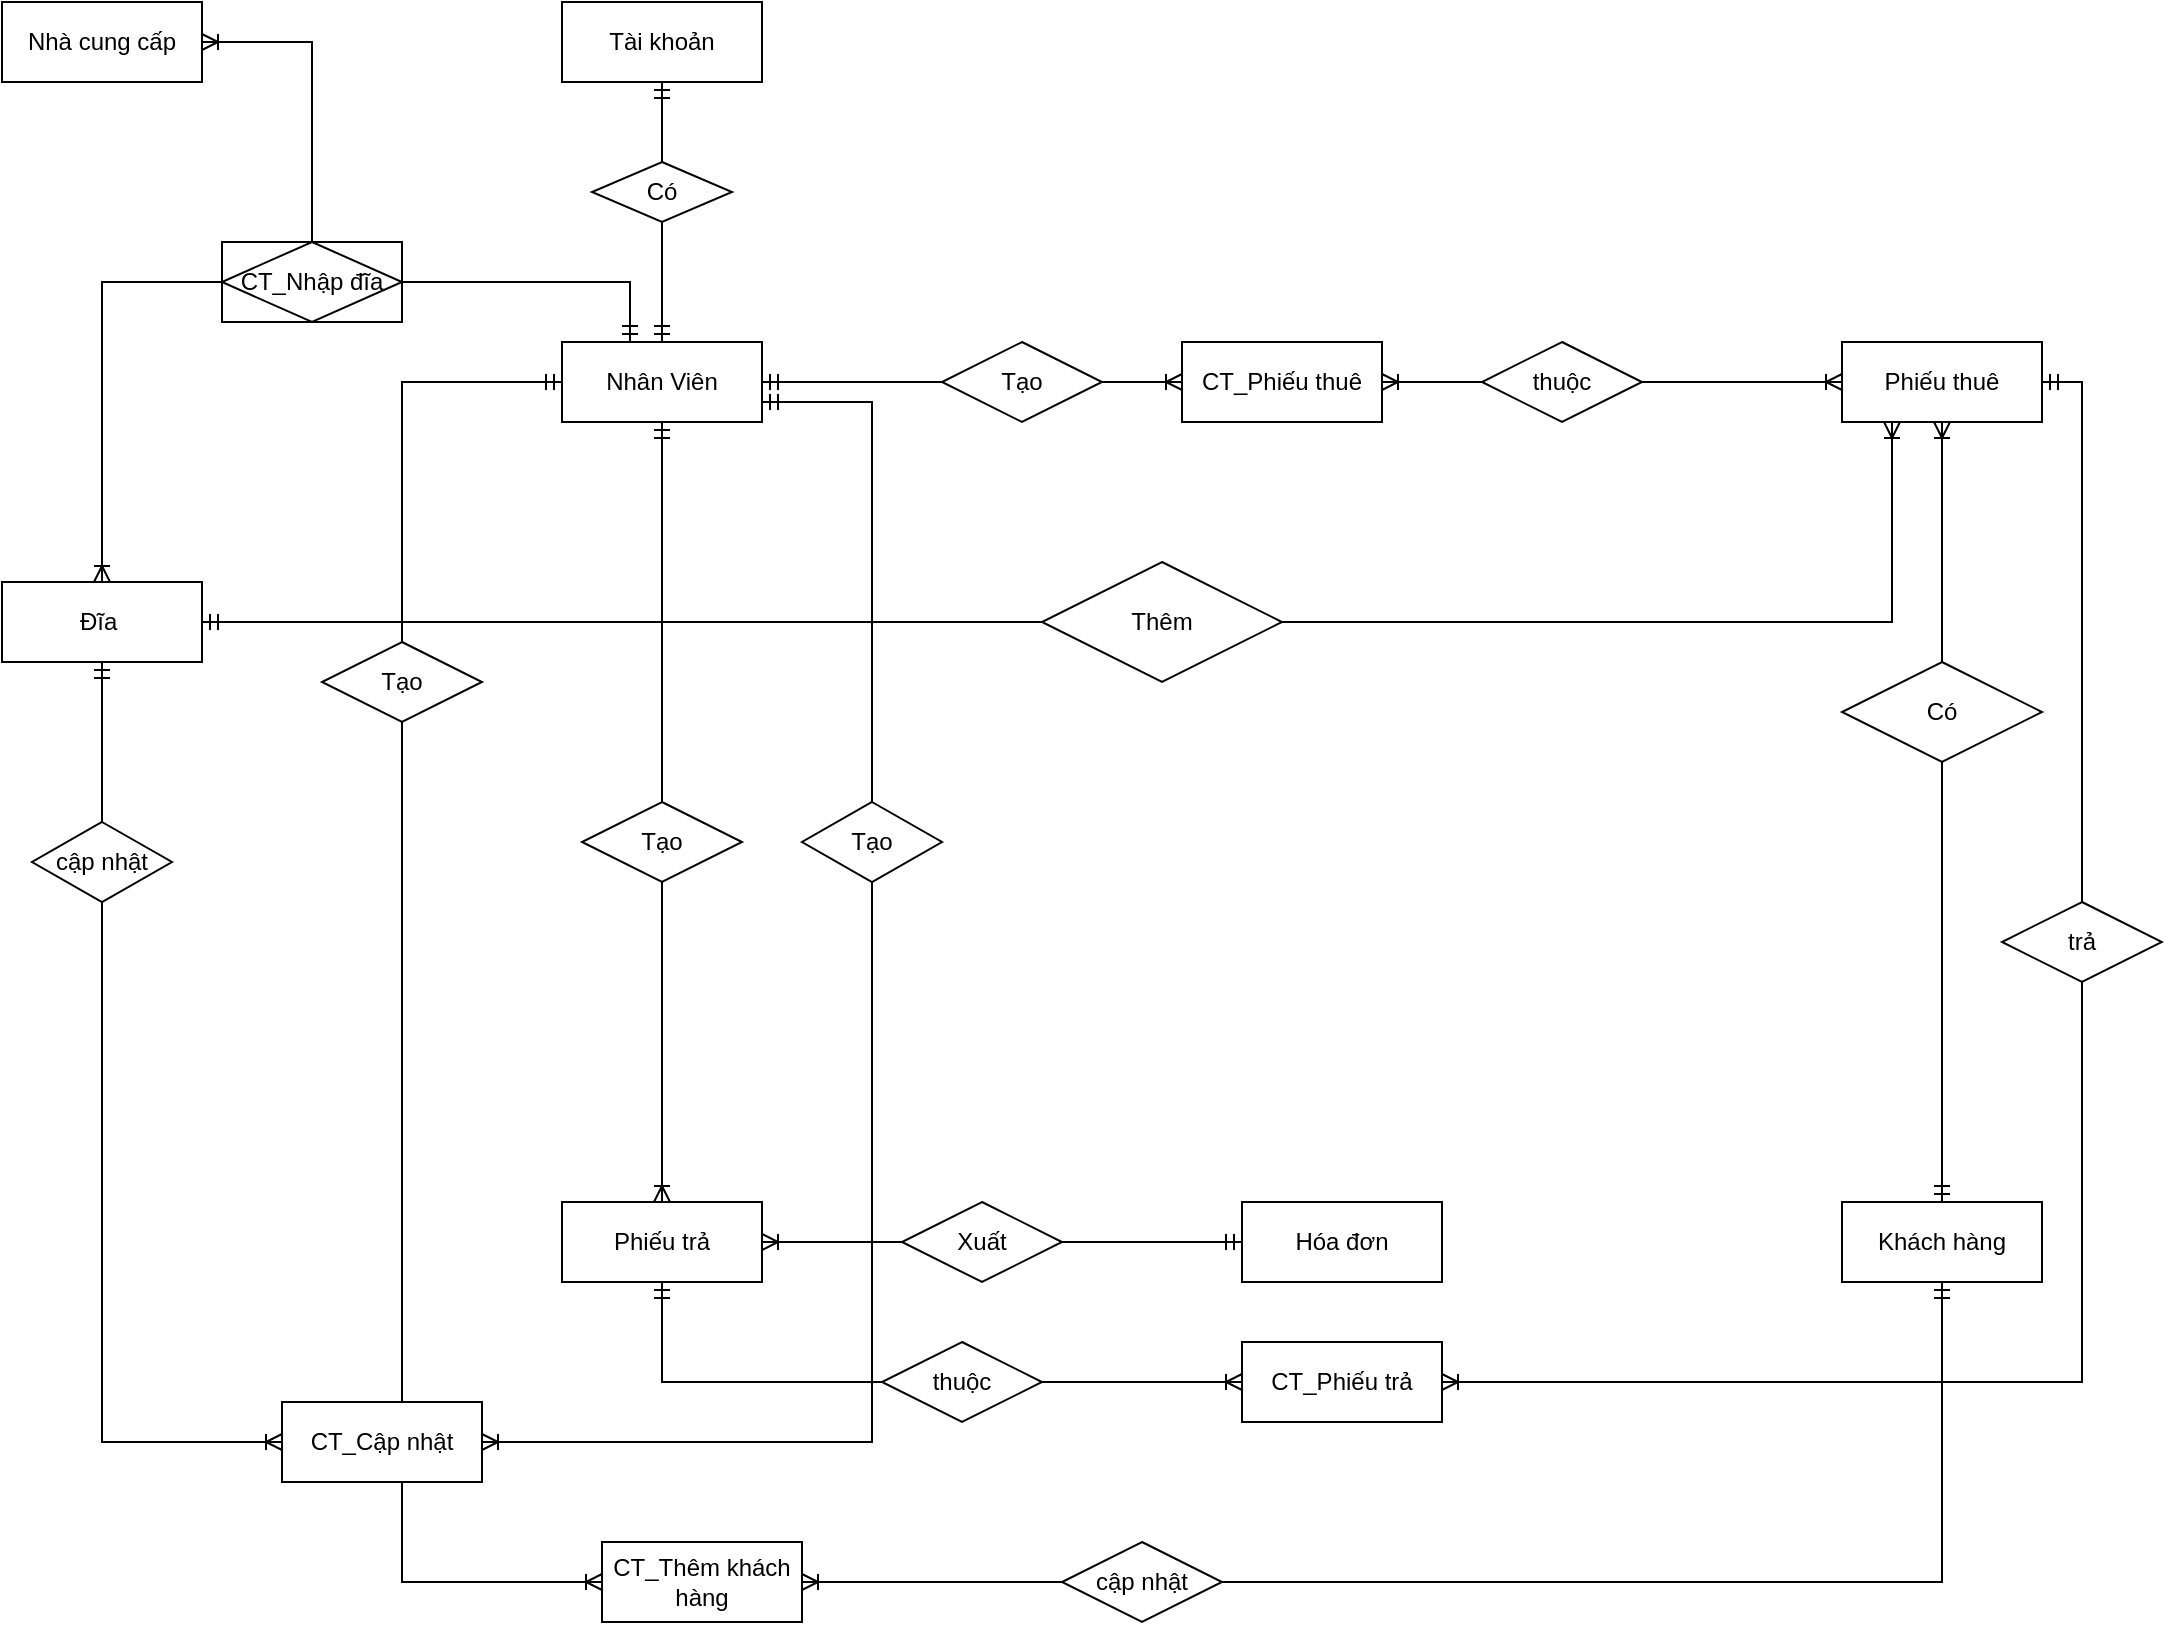 <mxfile version="23.1.5" type="device">
  <diagram name="Page-1" id="2uE6KFjSqUaOM7JCOi1Q">
    <mxGraphModel dx="1050" dy="621" grid="1" gridSize="10" guides="1" tooltips="1" connect="1" arrows="1" fold="1" page="1" pageScale="1" pageWidth="850" pageHeight="1100" math="0" shadow="0">
      <root>
        <mxCell id="0" />
        <mxCell id="1" parent="0" />
        <mxCell id="u0pqDIgcjmRj2BkZ3sN5-1" value="Nhân Viên" style="whiteSpace=wrap;html=1;align=center;" parent="1" vertex="1">
          <mxGeometry x="400" y="280" width="100" height="40" as="geometry" />
        </mxCell>
        <mxCell id="u0pqDIgcjmRj2BkZ3sN5-2" value="Đĩa&amp;nbsp;" style="whiteSpace=wrap;html=1;align=center;" parent="1" vertex="1">
          <mxGeometry x="120" y="400" width="100" height="40" as="geometry" />
        </mxCell>
        <mxCell id="u0pqDIgcjmRj2BkZ3sN5-3" value="Khách hàng" style="whiteSpace=wrap;html=1;align=center;" parent="1" vertex="1">
          <mxGeometry x="1040" y="710" width="100" height="40" as="geometry" />
        </mxCell>
        <mxCell id="u0pqDIgcjmRj2BkZ3sN5-4" value="Tài khoản" style="whiteSpace=wrap;html=1;align=center;" parent="1" vertex="1">
          <mxGeometry x="400" y="110" width="100" height="40" as="geometry" />
        </mxCell>
        <mxCell id="u0pqDIgcjmRj2BkZ3sN5-7" style="edgeStyle=orthogonalEdgeStyle;rounded=0;orthogonalLoop=1;jettySize=auto;html=1;exitX=0.5;exitY=1;exitDx=0;exitDy=0;entryX=0.5;entryY=0;entryDx=0;entryDy=0;endArrow=ERmandOne;endFill=0;" parent="1" source="u0pqDIgcjmRj2BkZ3sN5-5" target="u0pqDIgcjmRj2BkZ3sN5-1" edge="1">
          <mxGeometry relative="1" as="geometry" />
        </mxCell>
        <mxCell id="u0pqDIgcjmRj2BkZ3sN5-8" style="edgeStyle=orthogonalEdgeStyle;rounded=0;orthogonalLoop=1;jettySize=auto;html=1;exitX=0.5;exitY=0;exitDx=0;exitDy=0;entryX=0.5;entryY=1;entryDx=0;entryDy=0;endArrow=ERmandOne;endFill=0;" parent="1" source="u0pqDIgcjmRj2BkZ3sN5-5" target="u0pqDIgcjmRj2BkZ3sN5-4" edge="1">
          <mxGeometry relative="1" as="geometry" />
        </mxCell>
        <mxCell id="u0pqDIgcjmRj2BkZ3sN5-5" value="Có" style="shape=rhombus;perimeter=rhombusPerimeter;whiteSpace=wrap;html=1;align=center;" parent="1" vertex="1">
          <mxGeometry x="415" y="190" width="70" height="30" as="geometry" />
        </mxCell>
        <mxCell id="u0pqDIgcjmRj2BkZ3sN5-9" value="Nhà cung cấp" style="whiteSpace=wrap;html=1;align=center;" parent="1" vertex="1">
          <mxGeometry x="120" y="110" width="100" height="40" as="geometry" />
        </mxCell>
        <mxCell id="u0pqDIgcjmRj2BkZ3sN5-12" style="edgeStyle=orthogonalEdgeStyle;rounded=0;orthogonalLoop=1;jettySize=auto;html=1;exitX=0.5;exitY=0;exitDx=0;exitDy=0;entryX=1;entryY=0.5;entryDx=0;entryDy=0;endArrow=ERoneToMany;endFill=0;" parent="1" source="u0pqDIgcjmRj2BkZ3sN5-10" target="u0pqDIgcjmRj2BkZ3sN5-9" edge="1">
          <mxGeometry relative="1" as="geometry" />
        </mxCell>
        <mxCell id="u0pqDIgcjmRj2BkZ3sN5-13" style="edgeStyle=orthogonalEdgeStyle;rounded=0;orthogonalLoop=1;jettySize=auto;html=1;exitX=0;exitY=0.5;exitDx=0;exitDy=0;entryX=0.5;entryY=0;entryDx=0;entryDy=0;endArrow=ERoneToMany;endFill=0;" parent="1" source="u0pqDIgcjmRj2BkZ3sN5-10" target="u0pqDIgcjmRj2BkZ3sN5-2" edge="1">
          <mxGeometry relative="1" as="geometry" />
        </mxCell>
        <mxCell id="u0pqDIgcjmRj2BkZ3sN5-10" value="CT_Nhập đĩa" style="shape=associativeEntity;whiteSpace=wrap;html=1;align=center;" parent="1" vertex="1">
          <mxGeometry x="230" y="230" width="90" height="40" as="geometry" />
        </mxCell>
        <mxCell id="u0pqDIgcjmRj2BkZ3sN5-11" style="edgeStyle=orthogonalEdgeStyle;rounded=0;orthogonalLoop=1;jettySize=auto;html=1;exitX=1;exitY=0.5;exitDx=0;exitDy=0;entryX=0.34;entryY=0;entryDx=0;entryDy=0;entryPerimeter=0;endArrow=ERmandOne;endFill=0;" parent="1" source="u0pqDIgcjmRj2BkZ3sN5-10" target="u0pqDIgcjmRj2BkZ3sN5-1" edge="1">
          <mxGeometry relative="1" as="geometry" />
        </mxCell>
        <mxCell id="u0pqDIgcjmRj2BkZ3sN5-22" value="Phiếu thuê" style="whiteSpace=wrap;html=1;align=center;" parent="1" vertex="1">
          <mxGeometry x="1040" y="280" width="100" height="40" as="geometry" />
        </mxCell>
        <mxCell id="u0pqDIgcjmRj2BkZ3sN5-24" style="edgeStyle=orthogonalEdgeStyle;rounded=0;orthogonalLoop=1;jettySize=auto;html=1;exitX=0;exitY=0.5;exitDx=0;exitDy=0;entryX=1;entryY=0.5;entryDx=0;entryDy=0;endArrow=ERmandOne;endFill=0;" parent="1" source="T8XWc761dDylc2NOv8nj-16" target="u0pqDIgcjmRj2BkZ3sN5-1" edge="1">
          <mxGeometry relative="1" as="geometry">
            <mxPoint x="650" y="300" as="sourcePoint" />
          </mxGeometry>
        </mxCell>
        <mxCell id="u0pqDIgcjmRj2BkZ3sN5-25" style="edgeStyle=orthogonalEdgeStyle;rounded=0;orthogonalLoop=1;jettySize=auto;html=1;exitX=1;exitY=0.5;exitDx=0;exitDy=0;endArrow=ERoneToMany;endFill=0;" parent="1" source="T8XWc761dDylc2NOv8nj-19" target="u0pqDIgcjmRj2BkZ3sN5-22" edge="1">
          <mxGeometry relative="1" as="geometry">
            <mxPoint x="990" y="570" as="sourcePoint" />
          </mxGeometry>
        </mxCell>
        <mxCell id="u0pqDIgcjmRj2BkZ3sN5-27" style="edgeStyle=orthogonalEdgeStyle;rounded=0;orthogonalLoop=1;jettySize=auto;html=1;exitX=0;exitY=0.5;exitDx=0;exitDy=0;entryX=1;entryY=0.5;entryDx=0;entryDy=0;endArrow=ERmandOne;endFill=0;" parent="1" source="u0pqDIgcjmRj2BkZ3sN5-53" target="u0pqDIgcjmRj2BkZ3sN5-2" edge="1">
          <mxGeometry relative="1" as="geometry">
            <mxPoint x="645" y="420" as="sourcePoint" />
          </mxGeometry>
        </mxCell>
        <mxCell id="u0pqDIgcjmRj2BkZ3sN5-28" style="edgeStyle=orthogonalEdgeStyle;rounded=0;orthogonalLoop=1;jettySize=auto;html=1;exitX=1;exitY=0.5;exitDx=0;exitDy=0;entryX=0.25;entryY=1;entryDx=0;entryDy=0;endArrow=ERoneToMany;endFill=0;" parent="1" source="u0pqDIgcjmRj2BkZ3sN5-53" target="u0pqDIgcjmRj2BkZ3sN5-22" edge="1">
          <mxGeometry relative="1" as="geometry">
            <mxPoint x="735" y="420" as="sourcePoint" />
          </mxGeometry>
        </mxCell>
        <mxCell id="u0pqDIgcjmRj2BkZ3sN5-30" style="edgeStyle=orthogonalEdgeStyle;rounded=0;orthogonalLoop=1;jettySize=auto;html=1;exitX=0.5;exitY=1;exitDx=0;exitDy=0;entryX=0.5;entryY=0;entryDx=0;entryDy=0;endArrow=ERmandOne;endFill=0;" parent="1" source="u0pqDIgcjmRj2BkZ3sN5-29" target="u0pqDIgcjmRj2BkZ3sN5-3" edge="1">
          <mxGeometry relative="1" as="geometry" />
        </mxCell>
        <mxCell id="u0pqDIgcjmRj2BkZ3sN5-31" style="edgeStyle=orthogonalEdgeStyle;rounded=0;orthogonalLoop=1;jettySize=auto;html=1;exitX=0.5;exitY=0;exitDx=0;exitDy=0;entryX=0.5;entryY=1;entryDx=0;entryDy=0;endArrow=ERoneToMany;endFill=0;" parent="1" source="u0pqDIgcjmRj2BkZ3sN5-29" target="u0pqDIgcjmRj2BkZ3sN5-22" edge="1">
          <mxGeometry relative="1" as="geometry" />
        </mxCell>
        <mxCell id="u0pqDIgcjmRj2BkZ3sN5-29" value="Có" style="shape=rhombus;perimeter=rhombusPerimeter;whiteSpace=wrap;html=1;align=center;" parent="1" vertex="1">
          <mxGeometry x="1040" y="440" width="100" height="50" as="geometry" />
        </mxCell>
        <mxCell id="u0pqDIgcjmRj2BkZ3sN5-32" value="Phiếu trả" style="whiteSpace=wrap;html=1;align=center;" parent="1" vertex="1">
          <mxGeometry x="400" y="710" width="100" height="40" as="geometry" />
        </mxCell>
        <mxCell id="u0pqDIgcjmRj2BkZ3sN5-34" style="edgeStyle=orthogonalEdgeStyle;rounded=0;orthogonalLoop=1;jettySize=auto;html=1;exitX=0.5;exitY=0;exitDx=0;exitDy=0;entryX=0.5;entryY=1;entryDx=0;entryDy=0;endArrow=ERmandOne;endFill=0;" parent="1" source="u0pqDIgcjmRj2BkZ3sN5-33" target="u0pqDIgcjmRj2BkZ3sN5-1" edge="1">
          <mxGeometry relative="1" as="geometry" />
        </mxCell>
        <mxCell id="T8XWc761dDylc2NOv8nj-11" style="edgeStyle=orthogonalEdgeStyle;rounded=0;orthogonalLoop=1;jettySize=auto;html=1;exitX=0.5;exitY=1;exitDx=0;exitDy=0;entryX=0.5;entryY=0;entryDx=0;entryDy=0;endArrow=ERoneToMany;endFill=0;" parent="1" source="u0pqDIgcjmRj2BkZ3sN5-33" target="u0pqDIgcjmRj2BkZ3sN5-32" edge="1">
          <mxGeometry relative="1" as="geometry">
            <mxPoint x="450" y="510" as="targetPoint" />
          </mxGeometry>
        </mxCell>
        <mxCell id="u0pqDIgcjmRj2BkZ3sN5-33" value="Tạo" style="shape=rhombus;perimeter=rhombusPerimeter;whiteSpace=wrap;html=1;align=center;" parent="1" vertex="1">
          <mxGeometry x="410" y="510" width="80" height="40" as="geometry" />
        </mxCell>
        <mxCell id="u0pqDIgcjmRj2BkZ3sN5-37" style="edgeStyle=orthogonalEdgeStyle;rounded=0;orthogonalLoop=1;jettySize=auto;html=1;exitX=0;exitY=0.5;exitDx=0;exitDy=0;entryX=0.5;entryY=1;entryDx=0;entryDy=0;endArrow=ERmandOne;endFill=0;" parent="1" source="u0pqDIgcjmRj2BkZ3sN5-36" target="u0pqDIgcjmRj2BkZ3sN5-32" edge="1">
          <mxGeometry relative="1" as="geometry" />
        </mxCell>
        <mxCell id="V5PTFw7z7PmjXfzqSf7Q-5" style="edgeStyle=orthogonalEdgeStyle;rounded=0;orthogonalLoop=1;jettySize=auto;html=1;exitX=1;exitY=0.5;exitDx=0;exitDy=0;entryX=0;entryY=0.5;entryDx=0;entryDy=0;endArrow=ERoneToMany;endFill=0;" edge="1" parent="1" source="u0pqDIgcjmRj2BkZ3sN5-36" target="V5PTFw7z7PmjXfzqSf7Q-1">
          <mxGeometry relative="1" as="geometry" />
        </mxCell>
        <mxCell id="u0pqDIgcjmRj2BkZ3sN5-36" value="thuộc" style="shape=rhombus;perimeter=rhombusPerimeter;whiteSpace=wrap;html=1;align=center;" parent="1" vertex="1">
          <mxGeometry x="560" y="780" width="80" height="40" as="geometry" />
        </mxCell>
        <mxCell id="u0pqDIgcjmRj2BkZ3sN5-43" style="edgeStyle=orthogonalEdgeStyle;rounded=0;orthogonalLoop=1;jettySize=auto;html=1;exitX=0.5;exitY=0;exitDx=0;exitDy=0;entryX=0;entryY=0.5;entryDx=0;entryDy=0;endArrow=ERmandOne;endFill=0;" parent="1" source="u0pqDIgcjmRj2BkZ3sN5-42" target="u0pqDIgcjmRj2BkZ3sN5-1" edge="1">
          <mxGeometry relative="1" as="geometry" />
        </mxCell>
        <mxCell id="T8XWc761dDylc2NOv8nj-2" style="edgeStyle=orthogonalEdgeStyle;rounded=0;orthogonalLoop=1;jettySize=auto;html=1;exitX=0.5;exitY=1;exitDx=0;exitDy=0;entryX=0;entryY=0.5;entryDx=0;entryDy=0;endArrow=ERoneToMany;endFill=0;" parent="1" source="u0pqDIgcjmRj2BkZ3sN5-42" target="T8XWc761dDylc2NOv8nj-1" edge="1">
          <mxGeometry relative="1" as="geometry" />
        </mxCell>
        <mxCell id="u0pqDIgcjmRj2BkZ3sN5-42" value="Tạo" style="shape=rhombus;perimeter=rhombusPerimeter;whiteSpace=wrap;html=1;align=center;" parent="1" vertex="1">
          <mxGeometry x="280" y="430" width="80" height="40" as="geometry" />
        </mxCell>
        <mxCell id="u0pqDIgcjmRj2BkZ3sN5-46" value="CT_Cập nhật" style="whiteSpace=wrap;html=1;align=center;" parent="1" vertex="1">
          <mxGeometry x="260" y="810" width="100" height="40" as="geometry" />
        </mxCell>
        <mxCell id="u0pqDIgcjmRj2BkZ3sN5-48" style="edgeStyle=orthogonalEdgeStyle;rounded=0;orthogonalLoop=1;jettySize=auto;html=1;exitX=0.5;exitY=0;exitDx=0;exitDy=0;entryX=1;entryY=0.75;entryDx=0;entryDy=0;endArrow=ERmandOne;endFill=0;" parent="1" source="u0pqDIgcjmRj2BkZ3sN5-47" target="u0pqDIgcjmRj2BkZ3sN5-1" edge="1">
          <mxGeometry relative="1" as="geometry" />
        </mxCell>
        <mxCell id="u0pqDIgcjmRj2BkZ3sN5-49" style="edgeStyle=orthogonalEdgeStyle;rounded=0;orthogonalLoop=1;jettySize=auto;html=1;exitX=0.5;exitY=1;exitDx=0;exitDy=0;entryX=1;entryY=0.5;entryDx=0;entryDy=0;endArrow=ERoneToMany;endFill=0;" parent="1" source="u0pqDIgcjmRj2BkZ3sN5-47" target="u0pqDIgcjmRj2BkZ3sN5-46" edge="1">
          <mxGeometry relative="1" as="geometry" />
        </mxCell>
        <mxCell id="u0pqDIgcjmRj2BkZ3sN5-47" value="Tạo" style="shape=rhombus;perimeter=rhombusPerimeter;whiteSpace=wrap;html=1;align=center;" parent="1" vertex="1">
          <mxGeometry x="520" y="510" width="70" height="40" as="geometry" />
        </mxCell>
        <mxCell id="u0pqDIgcjmRj2BkZ3sN5-51" style="edgeStyle=orthogonalEdgeStyle;rounded=0;orthogonalLoop=1;jettySize=auto;html=1;exitX=0.5;exitY=1;exitDx=0;exitDy=0;entryX=0;entryY=0.5;entryDx=0;entryDy=0;endArrow=ERoneToMany;endFill=0;" parent="1" source="u0pqDIgcjmRj2BkZ3sN5-50" target="u0pqDIgcjmRj2BkZ3sN5-46" edge="1">
          <mxGeometry relative="1" as="geometry" />
        </mxCell>
        <mxCell id="u0pqDIgcjmRj2BkZ3sN5-52" style="edgeStyle=orthogonalEdgeStyle;rounded=0;orthogonalLoop=1;jettySize=auto;html=1;exitX=0.5;exitY=0;exitDx=0;exitDy=0;entryX=0.5;entryY=1;entryDx=0;entryDy=0;endArrow=ERmandOne;endFill=0;" parent="1" source="u0pqDIgcjmRj2BkZ3sN5-50" target="u0pqDIgcjmRj2BkZ3sN5-2" edge="1">
          <mxGeometry relative="1" as="geometry" />
        </mxCell>
        <mxCell id="u0pqDIgcjmRj2BkZ3sN5-50" value="cập nhật" style="shape=rhombus;perimeter=rhombusPerimeter;whiteSpace=wrap;html=1;align=center;" parent="1" vertex="1">
          <mxGeometry x="135" y="520" width="70" height="40" as="geometry" />
        </mxCell>
        <mxCell id="u0pqDIgcjmRj2BkZ3sN5-53" value="Thêm" style="shape=rhombus;perimeter=rhombusPerimeter;whiteSpace=wrap;html=1;align=center;" parent="1" vertex="1">
          <mxGeometry x="640" y="390" width="120" height="60" as="geometry" />
        </mxCell>
        <mxCell id="T8XWc761dDylc2NOv8nj-1" value="CT_Thêm khách hàng" style="whiteSpace=wrap;html=1;align=center;" parent="1" vertex="1">
          <mxGeometry x="420" y="880" width="100" height="40" as="geometry" />
        </mxCell>
        <mxCell id="T8XWc761dDylc2NOv8nj-4" style="edgeStyle=orthogonalEdgeStyle;rounded=0;orthogonalLoop=1;jettySize=auto;html=1;exitX=0;exitY=0.5;exitDx=0;exitDy=0;entryX=1;entryY=0.5;entryDx=0;entryDy=0;endArrow=ERoneToMany;endFill=0;" parent="1" source="T8XWc761dDylc2NOv8nj-3" target="T8XWc761dDylc2NOv8nj-1" edge="1">
          <mxGeometry relative="1" as="geometry" />
        </mxCell>
        <mxCell id="T8XWc761dDylc2NOv8nj-5" style="edgeStyle=orthogonalEdgeStyle;rounded=0;orthogonalLoop=1;jettySize=auto;html=1;exitX=1;exitY=0.5;exitDx=0;exitDy=0;entryX=0.5;entryY=1;entryDx=0;entryDy=0;endArrow=ERmandOne;endFill=0;" parent="1" source="T8XWc761dDylc2NOv8nj-3" target="u0pqDIgcjmRj2BkZ3sN5-3" edge="1">
          <mxGeometry relative="1" as="geometry" />
        </mxCell>
        <mxCell id="T8XWc761dDylc2NOv8nj-3" value="cập nhật" style="shape=rhombus;perimeter=rhombusPerimeter;whiteSpace=wrap;html=1;align=center;" parent="1" vertex="1">
          <mxGeometry x="650" y="880" width="80" height="40" as="geometry" />
        </mxCell>
        <mxCell id="T8XWc761dDylc2NOv8nj-6" value="Hóa đơn" style="whiteSpace=wrap;html=1;align=center;" parent="1" vertex="1">
          <mxGeometry x="740" y="710" width="100" height="40" as="geometry" />
        </mxCell>
        <mxCell id="T8XWc761dDylc2NOv8nj-8" style="edgeStyle=orthogonalEdgeStyle;rounded=0;orthogonalLoop=1;jettySize=auto;html=1;exitX=0;exitY=0.5;exitDx=0;exitDy=0;entryX=1;entryY=0.5;entryDx=0;entryDy=0;endArrow=ERoneToMany;endFill=0;" parent="1" source="T8XWc761dDylc2NOv8nj-7" target="u0pqDIgcjmRj2BkZ3sN5-32" edge="1">
          <mxGeometry relative="1" as="geometry" />
        </mxCell>
        <mxCell id="T8XWc761dDylc2NOv8nj-9" style="edgeStyle=orthogonalEdgeStyle;rounded=0;orthogonalLoop=1;jettySize=auto;html=1;exitX=1;exitY=0.5;exitDx=0;exitDy=0;entryX=0;entryY=0.5;entryDx=0;entryDy=0;endArrow=ERmandOne;endFill=0;" parent="1" source="T8XWc761dDylc2NOv8nj-7" target="T8XWc761dDylc2NOv8nj-6" edge="1">
          <mxGeometry relative="1" as="geometry" />
        </mxCell>
        <mxCell id="T8XWc761dDylc2NOv8nj-7" value="Xuất" style="shape=rhombus;perimeter=rhombusPerimeter;whiteSpace=wrap;html=1;align=center;" parent="1" vertex="1">
          <mxGeometry x="570" y="710" width="80" height="40" as="geometry" />
        </mxCell>
        <mxCell id="T8XWc761dDylc2NOv8nj-15" style="edgeStyle=orthogonalEdgeStyle;rounded=0;orthogonalLoop=1;jettySize=auto;html=1;exitX=1;exitY=0.5;exitDx=0;exitDy=0;entryX=0;entryY=0.5;entryDx=0;entryDy=0;endArrow=ERoneToMany;endFill=0;" parent="1" source="T8XWc761dDylc2NOv8nj-16" target="T8XWc761dDylc2NOv8nj-17" edge="1">
          <mxGeometry relative="1" as="geometry" />
        </mxCell>
        <mxCell id="T8XWc761dDylc2NOv8nj-16" value="Tạo" style="shape=rhombus;perimeter=rhombusPerimeter;whiteSpace=wrap;html=1;align=center;" parent="1" vertex="1">
          <mxGeometry x="590" y="280" width="80" height="40" as="geometry" />
        </mxCell>
        <mxCell id="T8XWc761dDylc2NOv8nj-17" value="CT_Phiếu thuê" style="whiteSpace=wrap;html=1;align=center;" parent="1" vertex="1">
          <mxGeometry x="710" y="280" width="100" height="40" as="geometry" />
        </mxCell>
        <mxCell id="T8XWc761dDylc2NOv8nj-18" style="edgeStyle=orthogonalEdgeStyle;rounded=0;orthogonalLoop=1;jettySize=auto;html=1;entryX=1;entryY=0.5;entryDx=0;entryDy=0;endArrow=ERoneToMany;endFill=0;" parent="1" source="T8XWc761dDylc2NOv8nj-19" target="T8XWc761dDylc2NOv8nj-17" edge="1">
          <mxGeometry relative="1" as="geometry" />
        </mxCell>
        <mxCell id="T8XWc761dDylc2NOv8nj-19" value="thuộc" style="shape=rhombus;perimeter=rhombusPerimeter;whiteSpace=wrap;html=1;align=center;" parent="1" vertex="1">
          <mxGeometry x="860" y="280" width="80" height="40" as="geometry" />
        </mxCell>
        <mxCell id="V5PTFw7z7PmjXfzqSf7Q-1" value="CT_Phiếu trả" style="whiteSpace=wrap;html=1;align=center;" vertex="1" parent="1">
          <mxGeometry x="740" y="780" width="100" height="40" as="geometry" />
        </mxCell>
        <mxCell id="V5PTFw7z7PmjXfzqSf7Q-6" style="edgeStyle=orthogonalEdgeStyle;rounded=0;orthogonalLoop=1;jettySize=auto;html=1;exitX=0.5;exitY=1;exitDx=0;exitDy=0;entryX=1;entryY=0.5;entryDx=0;entryDy=0;endArrow=ERoneToMany;endFill=0;" edge="1" parent="1" source="V5PTFw7z7PmjXfzqSf7Q-3" target="V5PTFw7z7PmjXfzqSf7Q-1">
          <mxGeometry relative="1" as="geometry" />
        </mxCell>
        <mxCell id="V5PTFw7z7PmjXfzqSf7Q-7" style="edgeStyle=orthogonalEdgeStyle;rounded=0;orthogonalLoop=1;jettySize=auto;html=1;exitX=0.5;exitY=0;exitDx=0;exitDy=0;entryX=1;entryY=0.5;entryDx=0;entryDy=0;endArrow=ERmandOne;endFill=0;" edge="1" parent="1" source="V5PTFw7z7PmjXfzqSf7Q-3" target="u0pqDIgcjmRj2BkZ3sN5-22">
          <mxGeometry relative="1" as="geometry" />
        </mxCell>
        <mxCell id="V5PTFw7z7PmjXfzqSf7Q-3" value="trả" style="shape=rhombus;perimeter=rhombusPerimeter;whiteSpace=wrap;html=1;align=center;" vertex="1" parent="1">
          <mxGeometry x="1120" y="560" width="80" height="40" as="geometry" />
        </mxCell>
      </root>
    </mxGraphModel>
  </diagram>
</mxfile>
